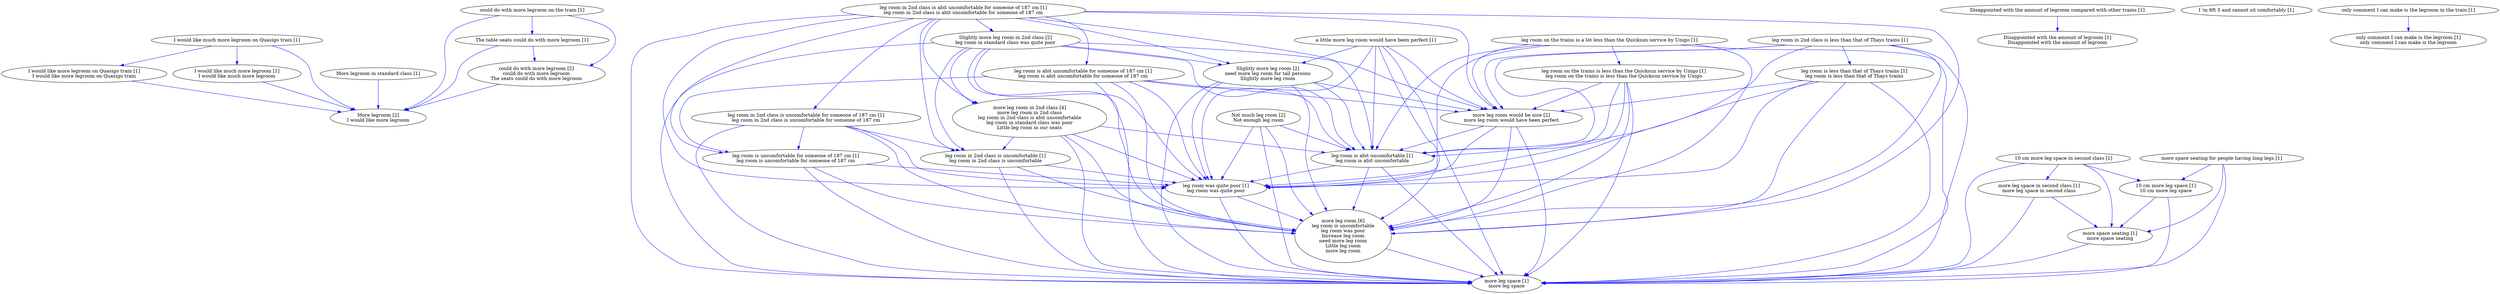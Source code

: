 digraph collapsedGraph {
"could do with more legroom [2]\ncould do with more legroom\nThe seats could do with more legroom""Slightly more leg room in 2nd class [2]\nleg room in standard class was quite poor""Slightly more leg room [2]\nneed more leg room for tall persons\nSlightly more leg room""More legroom [2]\nI would like more legroom""more leg room [6]\nleg room is uncomfortable\nleg room was poor\nIncrease leg room\nneed more leg room\nLittle leg room\nmore leg room""more leg room would be nice [2]\nmore leg room would have been perfect""Not much leg room [2]\nNot enough leg room""more leg room in 2nd class [4]\nmore leg room in 2nd class\nleg room in 2nd class is abit uncomfortable\nleg room in standard class was poor\nLittle leg room in our seats""10 cm more leg space in second class [1]""more leg space in second class [1]\nmore leg space in second class""more leg space [1]\nmore leg space""10 cm more leg space [1]\n10 cm more leg space""Disappointed with the amount of legroom compared with other trains [1]""Disappointed with the amount of legroom [1]\nDisappointed with the amount of legroom""I 'm 6ft 5 and cannot sit comfortably [1]""I would like much more legroom on Quasigo train [1]""I would like more legroom on Quasigo train [1]\nI would like more legroom on Quasigo train""I would like much more legroom [1]\nI would like much more legroom""More legroom in standard class [1]""The table seats could do with more legroom [1]""a little more leg room would have been perfect [1]""could do with more legroom on the train [1]""leg room in 2nd class is abit uncomfortable for someone of 187 cm [1]\nleg room in 2nd class is abit uncomfortable for someone of 187 cm""leg room is abit uncomfortable for someone of 187 cm [1]\nleg room is abit uncomfortable for someone of 187 cm""leg room is abit uncomfortable [1]\nleg room is abit uncomfortable""leg room is uncomfortable for someone of 187 cm [1]\nleg room is uncomfortable for someone of 187 cm""leg room in 2nd class is uncomfortable [1]\nleg room in 2nd class is uncomfortable""leg room in 2nd class is uncomfortable for someone of 187 cm [1]\nleg room in 2nd class is uncomfortable for someone of 187 cm""leg room in 2nd class is less than that of Thays trains [1]""leg room is less than that of Thays trains [1]\nleg room is less than that of Thays trains""leg room was quite poor [1]\nleg room was quite poor""leg room on the trains is a lot less than the Quicksun service by Unigo [1]""leg room on the trains is less than the Quicksun service by Unigo [1]\nleg room on the trains is less than the Quicksun service by Unigo""more space seating for people having long legs [1]""more space seating [1]\nmore space seating""only comment I can make is the legroom in the train [1]""only comment I can make is the legroom [1]\nonly comment I can make is the legroom""more leg room would be nice [2]\nmore leg room would have been perfect" -> "more leg space [1]\nmore leg space" [color=blue]
"more leg room would be nice [2]\nmore leg room would have been perfect" -> "more leg room [6]\nleg room is uncomfortable\nleg room was poor\nIncrease leg room\nneed more leg room\nLittle leg room\nmore leg room" [color=blue]
"Slightly more leg room [2]\nneed more leg room for tall persons\nSlightly more leg room" -> "more leg space [1]\nmore leg space" [color=blue]
"leg room in 2nd class is less than that of Thays trains [1]" -> "more leg space [1]\nmore leg space" [color=blue]
"leg room in 2nd class is uncomfortable [1]\nleg room in 2nd class is uncomfortable" -> "more leg room [6]\nleg room is uncomfortable\nleg room was poor\nIncrease leg room\nneed more leg room\nLittle leg room\nmore leg room" [color=blue]
"more leg room in 2nd class [4]\nmore leg room in 2nd class\nleg room in 2nd class is abit uncomfortable\nleg room in standard class was poor\nLittle leg room in our seats" -> "leg room is abit uncomfortable [1]\nleg room is abit uncomfortable" [color=blue]
"leg room on the trains is a lot less than the Quicksun service by Unigo [1]" -> "leg room is abit uncomfortable [1]\nleg room is abit uncomfortable" [color=blue]
"leg room in 2nd class is abit uncomfortable for someone of 187 cm [1]\nleg room in 2nd class is abit uncomfortable for someone of 187 cm" -> "more leg space [1]\nmore leg space" [color=blue]
"I would like much more legroom on Quasigo train [1]" -> "More legroom [2]\nI would like more legroom" [color=blue]
"leg room in 2nd class is less than that of Thays trains [1]" -> "more leg room [6]\nleg room is uncomfortable\nleg room was poor\nIncrease leg room\nneed more leg room\nLittle leg room\nmore leg room" [color=blue]
"Not much leg room [2]\nNot enough leg room" -> "more leg room [6]\nleg room is uncomfortable\nleg room was poor\nIncrease leg room\nneed more leg room\nLittle leg room\nmore leg room" [color=blue]
"more leg room in 2nd class [4]\nmore leg room in 2nd class\nleg room in 2nd class is abit uncomfortable\nleg room in standard class was poor\nLittle leg room in our seats" -> "more leg room [6]\nleg room is uncomfortable\nleg room was poor\nIncrease leg room\nneed more leg room\nLittle leg room\nmore leg room" [color=blue]
"leg room in 2nd class is uncomfortable [1]\nleg room in 2nd class is uncomfortable" -> "leg room was quite poor [1]\nleg room was quite poor" [color=blue]
"Slightly more leg room [2]\nneed more leg room for tall persons\nSlightly more leg room" -> "leg room was quite poor [1]\nleg room was quite poor" [color=blue]
"leg room in 2nd class is less than that of Thays trains [1]" -> "leg room was quite poor [1]\nleg room was quite poor" [color=blue]
"leg room in 2nd class is uncomfortable for someone of 187 cm [1]\nleg room in 2nd class is uncomfortable for someone of 187 cm" -> "more leg room [6]\nleg room is uncomfortable\nleg room was poor\nIncrease leg room\nneed more leg room\nLittle leg room\nmore leg room" [color=blue]
"more leg room would be nice [2]\nmore leg room would have been perfect" -> "leg room is abit uncomfortable [1]\nleg room is abit uncomfortable" [color=blue]
"leg room on the trains is a lot less than the Quicksun service by Unigo [1]" -> "more leg room would be nice [2]\nmore leg room would have been perfect" [color=blue]
"more leg room would be nice [2]\nmore leg room would have been perfect" -> "leg room was quite poor [1]\nleg room was quite poor" [color=blue]
"More legroom in standard class [1]" -> "More legroom [2]\nI would like more legroom" [color=blue]
"more leg room in 2nd class [4]\nmore leg room in 2nd class\nleg room in 2nd class is abit uncomfortable\nleg room in standard class was poor\nLittle leg room in our seats" -> "more leg space [1]\nmore leg space" [color=blue]
"I would like much more legroom [1]\nI would like much more legroom" -> "More legroom [2]\nI would like more legroom" [color=blue]
"leg room is less than that of Thays trains [1]\nleg room is less than that of Thays trains" -> "leg room is abit uncomfortable [1]\nleg room is abit uncomfortable" [color=blue]
"leg room in 2nd class is less than that of Thays trains [1]" -> "more leg room would be nice [2]\nmore leg room would have been perfect" [color=blue]
"Not much leg room [2]\nNot enough leg room" -> "more leg space [1]\nmore leg space" [color=blue]
"leg room was quite poor [1]\nleg room was quite poor" -> "more leg room [6]\nleg room is uncomfortable\nleg room was poor\nIncrease leg room\nneed more leg room\nLittle leg room\nmore leg room" [color=blue]
"leg room is less than that of Thays trains [1]\nleg room is less than that of Thays trains" -> "more leg room [6]\nleg room is uncomfortable\nleg room was poor\nIncrease leg room\nneed more leg room\nLittle leg room\nmore leg room" [color=blue]
"Slightly more leg room [2]\nneed more leg room for tall persons\nSlightly more leg room" -> "more leg room [6]\nleg room is uncomfortable\nleg room was poor\nIncrease leg room\nneed more leg room\nLittle leg room\nmore leg room" [color=blue]
"leg room on the trains is a lot less than the Quicksun service by Unigo [1]" -> "more leg room [6]\nleg room is uncomfortable\nleg room was poor\nIncrease leg room\nneed more leg room\nLittle leg room\nmore leg room" [color=blue]
"could do with more legroom [2]\ncould do with more legroom\nThe seats could do with more legroom" -> "More legroom [2]\nI would like more legroom" [color=blue]
"leg room in 2nd class is less than that of Thays trains [1]" -> "leg room is abit uncomfortable [1]\nleg room is abit uncomfortable" [color=blue]
"leg room is abit uncomfortable for someone of 187 cm [1]\nleg room is abit uncomfortable for someone of 187 cm" -> "more leg room [6]\nleg room is uncomfortable\nleg room was poor\nIncrease leg room\nneed more leg room\nLittle leg room\nmore leg room" [color=blue]
"Not much leg room [2]\nNot enough leg room" -> "leg room was quite poor [1]\nleg room was quite poor" [color=blue]
"more leg room in 2nd class [4]\nmore leg room in 2nd class\nleg room in 2nd class is abit uncomfortable\nleg room in standard class was poor\nLittle leg room in our seats" -> "leg room in 2nd class is uncomfortable [1]\nleg room in 2nd class is uncomfortable" [color=blue]
"more leg space in second class [1]\nmore leg space in second class" -> "more space seating [1]\nmore space seating" [color=blue]
"could do with more legroom on the train [1]" -> "The table seats could do with more legroom [1]" [color=blue]
"leg room on the trains is a lot less than the Quicksun service by Unigo [1]" -> "leg room was quite poor [1]\nleg room was quite poor" [color=blue]
"Not much leg room [2]\nNot enough leg room" -> "leg room is abit uncomfortable [1]\nleg room is abit uncomfortable" [color=blue]
"Slightly more leg room [2]\nneed more leg room for tall persons\nSlightly more leg room" -> "leg room is abit uncomfortable [1]\nleg room is abit uncomfortable" [color=blue]
"more leg room [6]\nleg room is uncomfortable\nleg room was poor\nIncrease leg room\nneed more leg room\nLittle leg room\nmore leg room" -> "more leg space [1]\nmore leg space" [color=blue]
"leg room is abit uncomfortable for someone of 187 cm [1]\nleg room is abit uncomfortable for someone of 187 cm" -> "leg room was quite poor [1]\nleg room was quite poor" [color=blue]
"a little more leg room would have been perfect [1]" -> "leg room is abit uncomfortable [1]\nleg room is abit uncomfortable" [color=blue]
"leg room on the trains is a lot less than the Quicksun service by Unigo [1]" -> "more leg space [1]\nmore leg space" [color=blue]
"leg room is abit uncomfortable for someone of 187 cm [1]\nleg room is abit uncomfortable for someone of 187 cm" -> "more leg room would be nice [2]\nmore leg room would have been perfect" [color=blue]
"leg room on the trains is less than the Quicksun service by Unigo [1]\nleg room on the trains is less than the Quicksun service by Unigo" -> "leg room is abit uncomfortable [1]\nleg room is abit uncomfortable" [color=blue]
"more space seating [1]\nmore space seating" -> "more leg space [1]\nmore leg space" [color=blue]
"leg room on the trains is less than the Quicksun service by Unigo [1]\nleg room on the trains is less than the Quicksun service by Unigo" -> "more leg room would be nice [2]\nmore leg room would have been perfect" [color=blue]
"leg room is uncomfortable for someone of 187 cm [1]\nleg room is uncomfortable for someone of 187 cm" -> "more leg space [1]\nmore leg space" [color=blue]
"more space seating for people having long legs [1]" -> "more leg space [1]\nmore leg space" [color=blue]
"Slightly more leg room in 2nd class [2]\nleg room in standard class was quite poor" -> "more leg room [6]\nleg room is uncomfortable\nleg room was poor\nIncrease leg room\nneed more leg room\nLittle leg room\nmore leg room" [color=blue]
"leg room is abit uncomfortable [1]\nleg room is abit uncomfortable" -> "more leg space [1]\nmore leg space" [color=blue]
"Slightly more leg room in 2nd class [2]\nleg room in standard class was quite poor" -> "more leg room in 2nd class [4]\nmore leg room in 2nd class\nleg room in 2nd class is abit uncomfortable\nleg room in standard class was poor\nLittle leg room in our seats" [color=blue]
"leg room on the trains is less than the Quicksun service by Unigo [1]\nleg room on the trains is less than the Quicksun service by Unigo" -> "more leg room [6]\nleg room is uncomfortable\nleg room was poor\nIncrease leg room\nneed more leg room\nLittle leg room\nmore leg room" [color=blue]
"leg room is abit uncomfortable for someone of 187 cm [1]\nleg room is abit uncomfortable for someone of 187 cm" -> "more leg space [1]\nmore leg space" [color=blue]
"could do with more legroom on the train [1]" -> "could do with more legroom [2]\ncould do with more legroom\nThe seats could do with more legroom" [color=blue]
"could do with more legroom on the train [1]" -> "More legroom [2]\nI would like more legroom" [color=blue]
"Slightly more leg room in 2nd class [2]\nleg room in standard class was quite poor" -> "leg room was quite poor [1]\nleg room was quite poor" [color=blue]
"leg room in 2nd class is uncomfortable for someone of 187 cm [1]\nleg room in 2nd class is uncomfortable for someone of 187 cm" -> "more leg space [1]\nmore leg space" [color=blue]
"leg room is uncomfortable for someone of 187 cm [1]\nleg room is uncomfortable for someone of 187 cm" -> "leg room was quite poor [1]\nleg room was quite poor" [color=blue]
"The table seats could do with more legroom [1]" -> "could do with more legroom [2]\ncould do with more legroom\nThe seats could do with more legroom" [color=blue]
"The table seats could do with more legroom [1]" -> "More legroom [2]\nI would like more legroom" [color=blue]
"10 cm more leg space in second class [1]" -> "more space seating [1]\nmore space seating" [color=blue]
"Slightly more leg room in 2nd class [2]\nleg room in standard class was quite poor" -> "leg room is abit uncomfortable [1]\nleg room is abit uncomfortable" [color=blue]
"Slightly more leg room [2]\nneed more leg room for tall persons\nSlightly more leg room" -> "more leg room would be nice [2]\nmore leg room would have been perfect" [color=blue]
"leg room is abit uncomfortable [1]\nleg room is abit uncomfortable" -> "leg room was quite poor [1]\nleg room was quite poor" [color=blue]
"leg room is uncomfortable for someone of 187 cm [1]\nleg room is uncomfortable for someone of 187 cm" -> "more leg room [6]\nleg room is uncomfortable\nleg room was poor\nIncrease leg room\nneed more leg room\nLittle leg room\nmore leg room" [color=blue]
"leg room in 2nd class is uncomfortable for someone of 187 cm [1]\nleg room in 2nd class is uncomfortable for someone of 187 cm" -> "leg room was quite poor [1]\nleg room was quite poor" [color=blue]
"leg room is abit uncomfortable [1]\nleg room is abit uncomfortable" -> "more leg room [6]\nleg room is uncomfortable\nleg room was poor\nIncrease leg room\nneed more leg room\nLittle leg room\nmore leg room" [color=blue]
"10 cm more leg space [1]\n10 cm more leg space" -> "more space seating [1]\nmore space seating" [color=blue]
"a little more leg room would have been perfect [1]" -> "leg room was quite poor [1]\nleg room was quite poor" [color=blue]
"I would like more legroom on Quasigo train [1]\nI would like more legroom on Quasigo train" -> "More legroom [2]\nI would like more legroom" [color=blue]
"a little more leg room would have been perfect [1]" -> "more leg room would be nice [2]\nmore leg room would have been perfect" [color=blue]
"leg room in 2nd class is uncomfortable [1]\nleg room in 2nd class is uncomfortable" -> "more leg space [1]\nmore leg space" [color=blue]
"leg room is less than that of Thays trains [1]\nleg room is less than that of Thays trains" -> "more leg room would be nice [2]\nmore leg room would have been perfect" [color=blue]
"a little more leg room would have been perfect [1]" -> "Slightly more leg room [2]\nneed more leg room for tall persons\nSlightly more leg room" [color=blue]
"leg room on the trains is less than the Quicksun service by Unigo [1]\nleg room on the trains is less than the Quicksun service by Unigo" -> "more leg space [1]\nmore leg space" [color=blue]
"more space seating for people having long legs [1]" -> "10 cm more leg space [1]\n10 cm more leg space" [color=blue]
"leg room is less than that of Thays trains [1]\nleg room is less than that of Thays trains" -> "leg room was quite poor [1]\nleg room was quite poor" [color=blue]
"leg room in 2nd class is abit uncomfortable for someone of 187 cm [1]\nleg room in 2nd class is abit uncomfortable for someone of 187 cm" -> "more leg room [6]\nleg room is uncomfortable\nleg room was poor\nIncrease leg room\nneed more leg room\nLittle leg room\nmore leg room" [color=blue]
"leg room in 2nd class is abit uncomfortable for someone of 187 cm [1]\nleg room in 2nd class is abit uncomfortable for someone of 187 cm" -> "Slightly more leg room in 2nd class [2]\nleg room in standard class was quite poor" [color=blue]
"a little more leg room would have been perfect [1]" -> "more leg space [1]\nmore leg space" [color=blue]
"leg room in 2nd class is abit uncomfortable for someone of 187 cm [1]\nleg room in 2nd class is abit uncomfortable for someone of 187 cm" -> "more leg room in 2nd class [4]\nmore leg room in 2nd class\nleg room in 2nd class is abit uncomfortable\nleg room in standard class was poor\nLittle leg room in our seats" [color=blue]
"a little more leg room would have been perfect [1]" -> "more leg room [6]\nleg room is uncomfortable\nleg room was poor\nIncrease leg room\nneed more leg room\nLittle leg room\nmore leg room" [color=blue]
"leg room on the trains is less than the Quicksun service by Unigo [1]\nleg room on the trains is less than the Quicksun service by Unigo" -> "leg room was quite poor [1]\nleg room was quite poor" [color=blue]
"leg room was quite poor [1]\nleg room was quite poor" -> "more leg space [1]\nmore leg space" [color=blue]
"Slightly more leg room in 2nd class [2]\nleg room in standard class was quite poor" -> "more leg space [1]\nmore leg space" [color=blue]
"leg room in 2nd class is abit uncomfortable for someone of 187 cm [1]\nleg room in 2nd class is abit uncomfortable for someone of 187 cm" -> "leg room was quite poor [1]\nleg room was quite poor" [color=blue]
"Slightly more leg room in 2nd class [2]\nleg room in standard class was quite poor" -> "leg room in 2nd class is uncomfortable [1]\nleg room in 2nd class is uncomfortable" [color=blue]
"leg room is less than that of Thays trains [1]\nleg room is less than that of Thays trains" -> "more leg space [1]\nmore leg space" [color=blue]
"10 cm more leg space in second class [1]" -> "more leg space in second class [1]\nmore leg space in second class" [color=blue]
"more leg space in second class [1]\nmore leg space in second class" -> "more leg space [1]\nmore leg space" [color=blue]
"10 cm more leg space in second class [1]" -> "10 cm more leg space [1]\n10 cm more leg space" [color=blue]
"10 cm more leg space [1]\n10 cm more leg space" -> "more leg space [1]\nmore leg space" [color=blue]
"10 cm more leg space in second class [1]" -> "more leg space [1]\nmore leg space" [color=blue]
"Disappointed with the amount of legroom compared with other trains [1]" -> "Disappointed with the amount of legroom [1]\nDisappointed with the amount of legroom" [color=blue]
"I would like much more legroom on Quasigo train [1]" -> "I would like more legroom on Quasigo train [1]\nI would like more legroom on Quasigo train" [color=blue]
"I would like much more legroom on Quasigo train [1]" -> "I would like much more legroom [1]\nI would like much more legroom" [color=blue]
"leg room in 2nd class is abit uncomfortable for someone of 187 cm [1]\nleg room in 2nd class is abit uncomfortable for someone of 187 cm" -> "leg room is abit uncomfortable for someone of 187 cm [1]\nleg room is abit uncomfortable for someone of 187 cm" [color=blue]
"leg room is abit uncomfortable for someone of 187 cm [1]\nleg room is abit uncomfortable for someone of 187 cm" -> "leg room is abit uncomfortable [1]\nleg room is abit uncomfortable" [color=blue]
"leg room is abit uncomfortable for someone of 187 cm [1]\nleg room is abit uncomfortable for someone of 187 cm" -> "leg room is uncomfortable for someone of 187 cm [1]\nleg room is uncomfortable for someone of 187 cm" [color=blue]
"leg room in 2nd class is abit uncomfortable for someone of 187 cm [1]\nleg room in 2nd class is abit uncomfortable for someone of 187 cm" -> "leg room in 2nd class is uncomfortable for someone of 187 cm [1]\nleg room in 2nd class is uncomfortable for someone of 187 cm" [color=blue]
"leg room in 2nd class is uncomfortable for someone of 187 cm [1]\nleg room in 2nd class is uncomfortable for someone of 187 cm" -> "leg room is uncomfortable for someone of 187 cm [1]\nleg room is uncomfortable for someone of 187 cm" [color=blue]
"leg room in 2nd class is uncomfortable for someone of 187 cm [1]\nleg room in 2nd class is uncomfortable for someone of 187 cm" -> "leg room in 2nd class is uncomfortable [1]\nleg room in 2nd class is uncomfortable" [color=blue]
"leg room in 2nd class is abit uncomfortable for someone of 187 cm [1]\nleg room in 2nd class is abit uncomfortable for someone of 187 cm" -> "leg room is uncomfortable for someone of 187 cm [1]\nleg room is uncomfortable for someone of 187 cm" [color=blue]
"leg room in 2nd class is abit uncomfortable for someone of 187 cm [1]\nleg room in 2nd class is abit uncomfortable for someone of 187 cm" -> "leg room is abit uncomfortable [1]\nleg room is abit uncomfortable" [color=blue]
"leg room in 2nd class is abit uncomfortable for someone of 187 cm [1]\nleg room in 2nd class is abit uncomfortable for someone of 187 cm" -> "leg room in 2nd class is uncomfortable [1]\nleg room in 2nd class is uncomfortable" [color=blue]
"leg room in 2nd class is less than that of Thays trains [1]" -> "leg room is less than that of Thays trains [1]\nleg room is less than that of Thays trains" [color=blue]
"leg room on the trains is a lot less than the Quicksun service by Unigo [1]" -> "leg room on the trains is less than the Quicksun service by Unigo [1]\nleg room on the trains is less than the Quicksun service by Unigo" [color=blue]
"more space seating for people having long legs [1]" -> "more space seating [1]\nmore space seating" [color=blue]
"only comment I can make is the legroom in the train [1]" -> "only comment I can make is the legroom [1]\nonly comment I can make is the legroom" [color=blue]
"leg room in 2nd class is abit uncomfortable for someone of 187 cm [1]\nleg room in 2nd class is abit uncomfortable for someone of 187 cm" -> "Slightly more leg room [2]\nneed more leg room for tall persons\nSlightly more leg room" [color=blue]
"leg room in 2nd class is abit uncomfortable for someone of 187 cm [1]\nleg room in 2nd class is abit uncomfortable for someone of 187 cm" -> "more leg room would be nice [2]\nmore leg room would have been perfect" [color=blue]
"Slightly more leg room in 2nd class [2]\nleg room in standard class was quite poor" -> "Slightly more leg room [2]\nneed more leg room for tall persons\nSlightly more leg room" [color=blue]
"Slightly more leg room in 2nd class [2]\nleg room in standard class was quite poor" -> "more leg room would be nice [2]\nmore leg room would have been perfect" [color=blue]
"more leg room in 2nd class [4]\nmore leg room in 2nd class\nleg room in 2nd class is abit uncomfortable\nleg room in standard class was poor\nLittle leg room in our seats" -> "leg room was quite poor [1]\nleg room was quite poor" [color=blue]
}